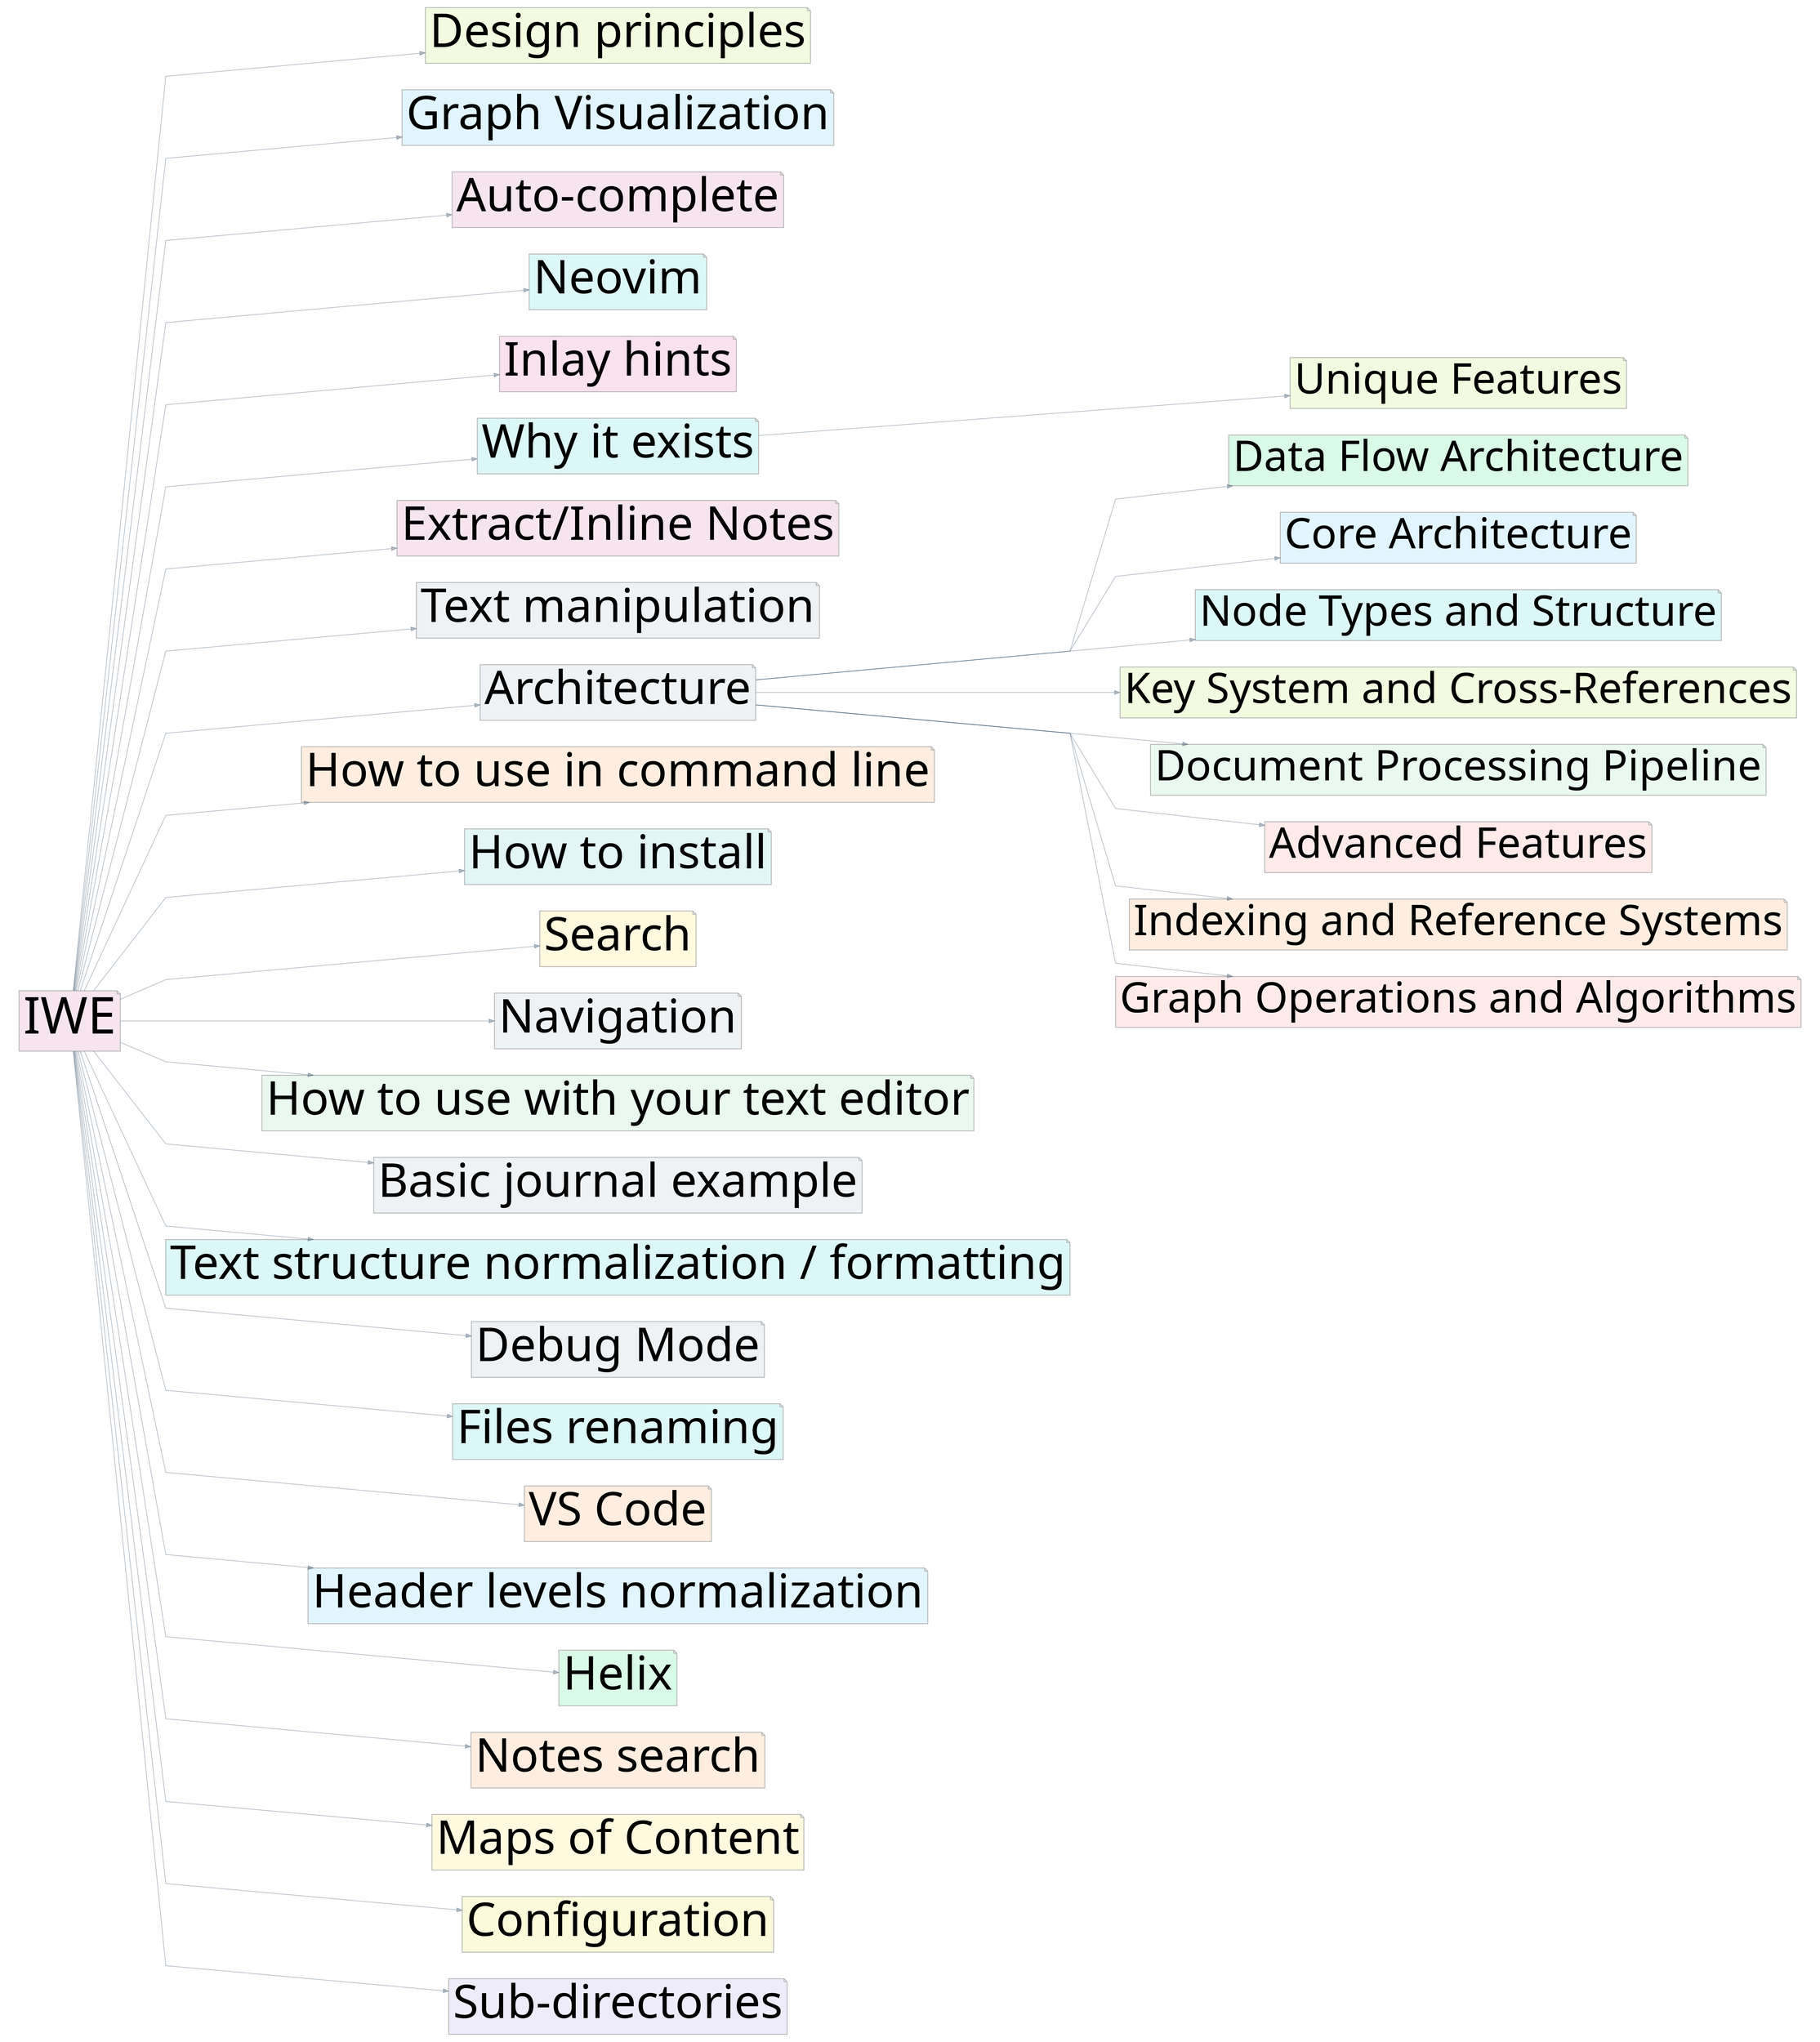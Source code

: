 digraph G {
  rankdir=LR
  fontname=Verdana
  fontsize=13
  nodesep=0.7
  splines=polyline
  pad="0.5,0.2"
  ranksep=1.2
  overlap=false
  156[label="Design principles",fillcolor="#f2fadf",fontsize=88,fontname=Verdana,color="#b3b3b3",penwidth=1.5,shape=note,style=filled]
  293[label="Graph Visualization",fillcolor="#e1f5fe",fontsize=88,fontname=Verdana,color="#b3b3b3",penwidth=1.5,shape=note,style=filled]
  12[label="Unique Features",fillcolor="#f2fadf",fontsize=80,fontname=Verdana,color="#b3b3b3",penwidth=1.5,shape=note,style=filled]
  212[label="Auto-complete",fillcolor="#f6e5ee",fontsize=88,fontname=Verdana,color="#b3b3b3",penwidth=1.5,shape=note,style=filled]
  109[label="Data Flow Architecture",fillcolor="#d9fae7",fontsize=80,fontname=Verdana,color="#b3b3b3",penwidth=1.5,shape=note,style=filled]
  800[label="Neovim",fillcolor="#dcf7f7",fontsize=88,fontname=Verdana,color="#b3b3b3",penwidth=1.5,shape=note,style=filled]
  226[label="Inlay hints",fillcolor="#fae1ee",fontsize=88,fontname=Verdana,color="#b3b3b3",penwidth=1.5,shape=note,style=filled]
  1158[label="Why it exists",fillcolor="#dcf7f7",fontsize=88,fontname=Verdana,color="#b3b3b3",penwidth=1.5,shape=note,style=filled]
  215[label="Extract/Inline Notes",fillcolor="#f6e5ee",fontsize=88,fontname=Verdana,color="#b3b3b3",penwidth=1.5,shape=note,style=filled]
  287[label="Text manipulation",fillcolor="#eef2f5",fontsize=88,fontname=Verdana,color="#b3b3b3",penwidth=1.5,shape=note,style=filled]
  1[label="Architecture",fillcolor="#eef2f5",fontsize=88,fontname=Verdana,color="#b3b3b3",penwidth=1.5,shape=note,style=filled]
  366[label="How to use in command line",fillcolor="#ffeee0",fontsize=88,fontname=Verdana,color="#b3b3b3",penwidth=1.5,shape=note,style=filled]
  134[label="Core Architecture",fillcolor="#e1f5fe",fontsize=80,fontname=Verdana,color="#b3b3b3",penwidth=1.5,shape=note,style=filled]
  549[label="How to install",fillcolor="#e2f6f6",fontsize=88,fontname=Verdana,color="#b3b3b3",penwidth=1.5,shape=note,style=filled]
  247[label="Search",fillcolor="#fff9de",fontsize=88,fontname=Verdana,color="#b3b3b3",penwidth=1.5,shape=note,style=filled]
  991[label="Node Types and Structure",fillcolor="#dcf7f7",fontsize=80,fontname=Verdana,color="#b3b3b3",penwidth=1.5,shape=note,style=filled]
  730[label="Key System and Cross-References",fillcolor="#f2fadf",fontsize=80,fontname=Verdana,color="#b3b3b3",penwidth=1.5,shape=note,style=filled]
  677[label="IWE",fillcolor="#f6e5ee",fontsize=96,fontname=Verdana,color="#b3b3b3",penwidth=1.5,shape=note,style=filled]
  166[label="Document Processing Pipeline",fillcolor="#e9f9ef",fontsize=80,fontname=Verdana,color="#b3b3b3",penwidth=1.5,shape=note,style=filled]
  230[label="Navigation",fillcolor="#eef2f5",fontsize=88,fontname=Verdana,color="#b3b3b3",penwidth=1.5,shape=note,style=filled]
  562[label="How to use with your text editor",fillcolor="#e9f9ef",fontsize=88,fontname=Verdana,color="#b3b3b3",penwidth=1.5,shape=note,style=filled]
  183[label="Basic journal example",fillcolor="#eef2f5",fontsize=88,fontname=Verdana,color="#b3b3b3",penwidth=1.5,shape=note,style=filled]
  204[label="Text structure normalization / formatting",fillcolor="#dcf7f7",fontsize=88,fontname=Verdana,color="#b3b3b3",penwidth=1.5,shape=note,style=filled]
  152[label="Debug Mode",fillcolor="#eef2f5",fontsize=88,fontname=Verdana,color="#b3b3b3",penwidth=1.5,shape=note,style=filled]
  254[label="Files renaming",fillcolor="#dcf7f7",fontsize=88,fontname=Verdana,color="#b3b3b3",penwidth=1.5,shape=note,style=filled]
  1016[label="VS Code",fillcolor="#ffeee0",fontsize=88,fontname=Verdana,color="#b3b3b3",penwidth=1.5,shape=note,style=filled]
  236[label="Header levels normalization",fillcolor="#e1f5fe",fontsize=88,fontname=Verdana,color="#b3b3b3",penwidth=1.5,shape=note,style=filled]
  536[label="Helix",fillcolor="#d9fae7",fontsize=88,fontname=Verdana,color="#b3b3b3",penwidth=1.5,shape=note,style=filled]
  257[label="Notes search",fillcolor="#ffeee0",fontsize=88,fontname=Verdana,color="#b3b3b3",penwidth=1.5,shape=note,style=filled]
  748[label="Maps of Content",fillcolor="#fff9de",fontsize=88,fontname=Verdana,color="#b3b3b3",penwidth=1.5,shape=note,style=filled]
  509[label="Advanced Features",fillcolor="#ffeaea",fontsize=80,fontname=Verdana,color="#b3b3b3",penwidth=1.5,shape=note,style=filled]
  78[label="Configuration",fillcolor="#fbfbda",fontsize=88,fontname=Verdana,color="#b3b3b3",penwidth=1.5,shape=note,style=filled]
  265[label="Sub-directories",fillcolor="#eeebfa",fontsize=88,fontname=Verdana,color="#b3b3b3",penwidth=1.5,shape=note,style=filled]
  710[label="Indexing and Reference Systems",fillcolor="#ffeee0",fontsize=80,fontname=Verdana,color="#b3b3b3",penwidth=1.5,shape=note,style=filled]
  498[label="Graph Operations and Algorithms",fillcolor="#ffeaea",fontsize=80,fontname=Verdana,color="#b3b3b3",penwidth=1.5,shape=note,style=filled]
  677 -> 212 [color="#38546c66",arrowhead=normal,penwidth=1.2]
  677 -> 230 [color="#38546c66",arrowhead=normal,penwidth=1.2]
  677 -> 549 [color="#38546c66",arrowhead=normal,penwidth=1.2]
  677 -> 78 [color="#38546c66",arrowhead=normal,penwidth=1.2]
  677 -> 204 [color="#38546c66",arrowhead=normal,penwidth=1.2]
  677 -> 366 [color="#38546c66",arrowhead=normal,penwidth=1.2]
  677 -> 800 [color="#38546c66",arrowhead=normal,penwidth=1.2]
  677 -> 183 [color="#38546c66",arrowhead=normal,penwidth=1.2]
  677 -> 1158 [color="#38546c66",arrowhead=normal,penwidth=1.2]
  677 -> 257 [color="#38546c66",arrowhead=normal,penwidth=1.2]
  677 -> 748 [color="#38546c66",arrowhead=normal,penwidth=1.2]
  677 -> 293 [color="#38546c66",arrowhead=normal,penwidth=1.2]
  677 -> 1016 [color="#38546c66",arrowhead=normal,penwidth=1.2]
  677 -> 156 [color="#38546c66",arrowhead=normal,penwidth=1.2]
  677 -> 536 [color="#38546c66",arrowhead=normal,penwidth=1.2]
  677 -> 226 [color="#38546c66",arrowhead=normal,penwidth=1.2]
  677 -> 254 [color="#38546c66",arrowhead=normal,penwidth=1.2]
  677 -> 265 [color="#38546c66",arrowhead=normal,penwidth=1.2]
  677 -> 1 [color="#38546c66",arrowhead=normal,penwidth=1.2]
  677 -> 236 [color="#38546c66",arrowhead=normal,penwidth=1.2]
  677 -> 247 [color="#38546c66",arrowhead=normal,penwidth=1.2]
  677 -> 215 [color="#38546c66",arrowhead=normal,penwidth=1.2]
  677 -> 287 [color="#38546c66",arrowhead=normal,penwidth=1.2]
  677 -> 152 [color="#38546c66",arrowhead=normal,penwidth=1.2]
  677 -> 562 [color="#38546c66",arrowhead=normal,penwidth=1.2]
  1158 -> 12 [color="#38546c66",arrowhead=normal,penwidth=1.2]
  1 -> 166 [color="#38546c66",arrowhead=normal,penwidth=1.2]
  1 -> 710 [color="#38546c66",arrowhead=normal,penwidth=1.2]
  1 -> 498 [color="#38546c66",arrowhead=normal,penwidth=1.2]
  1 -> 509 [color="#38546c66",arrowhead=normal,penwidth=1.2]
  1 -> 134 [color="#38546c66",arrowhead=normal,penwidth=1.2]
  1 -> 109 [color="#38546c66",arrowhead=normal,penwidth=1.2]
  1 -> 991 [color="#38546c66",arrowhead=normal,penwidth=1.2]
  1 -> 730 [color="#38546c66",arrowhead=normal,penwidth=1.2]
}
